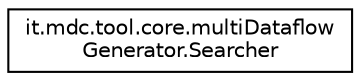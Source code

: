 digraph "Graphical Class Hierarchy"
{
 // LATEX_PDF_SIZE
  edge [fontname="Helvetica",fontsize="10",labelfontname="Helvetica",labelfontsize="10"];
  node [fontname="Helvetica",fontsize="10",shape=record];
  rankdir="LR";
  Node0 [label="it.mdc.tool.core.multiDataflow\lGenerator.Searcher",height=0.2,width=0.4,color="black", fillcolor="white", style="filled",URL="$d3/d29/classit_1_1mdc_1_1tool_1_1core_1_1multi_dataflow_generator_1_1_searcher.html",tooltip=" "];
}
